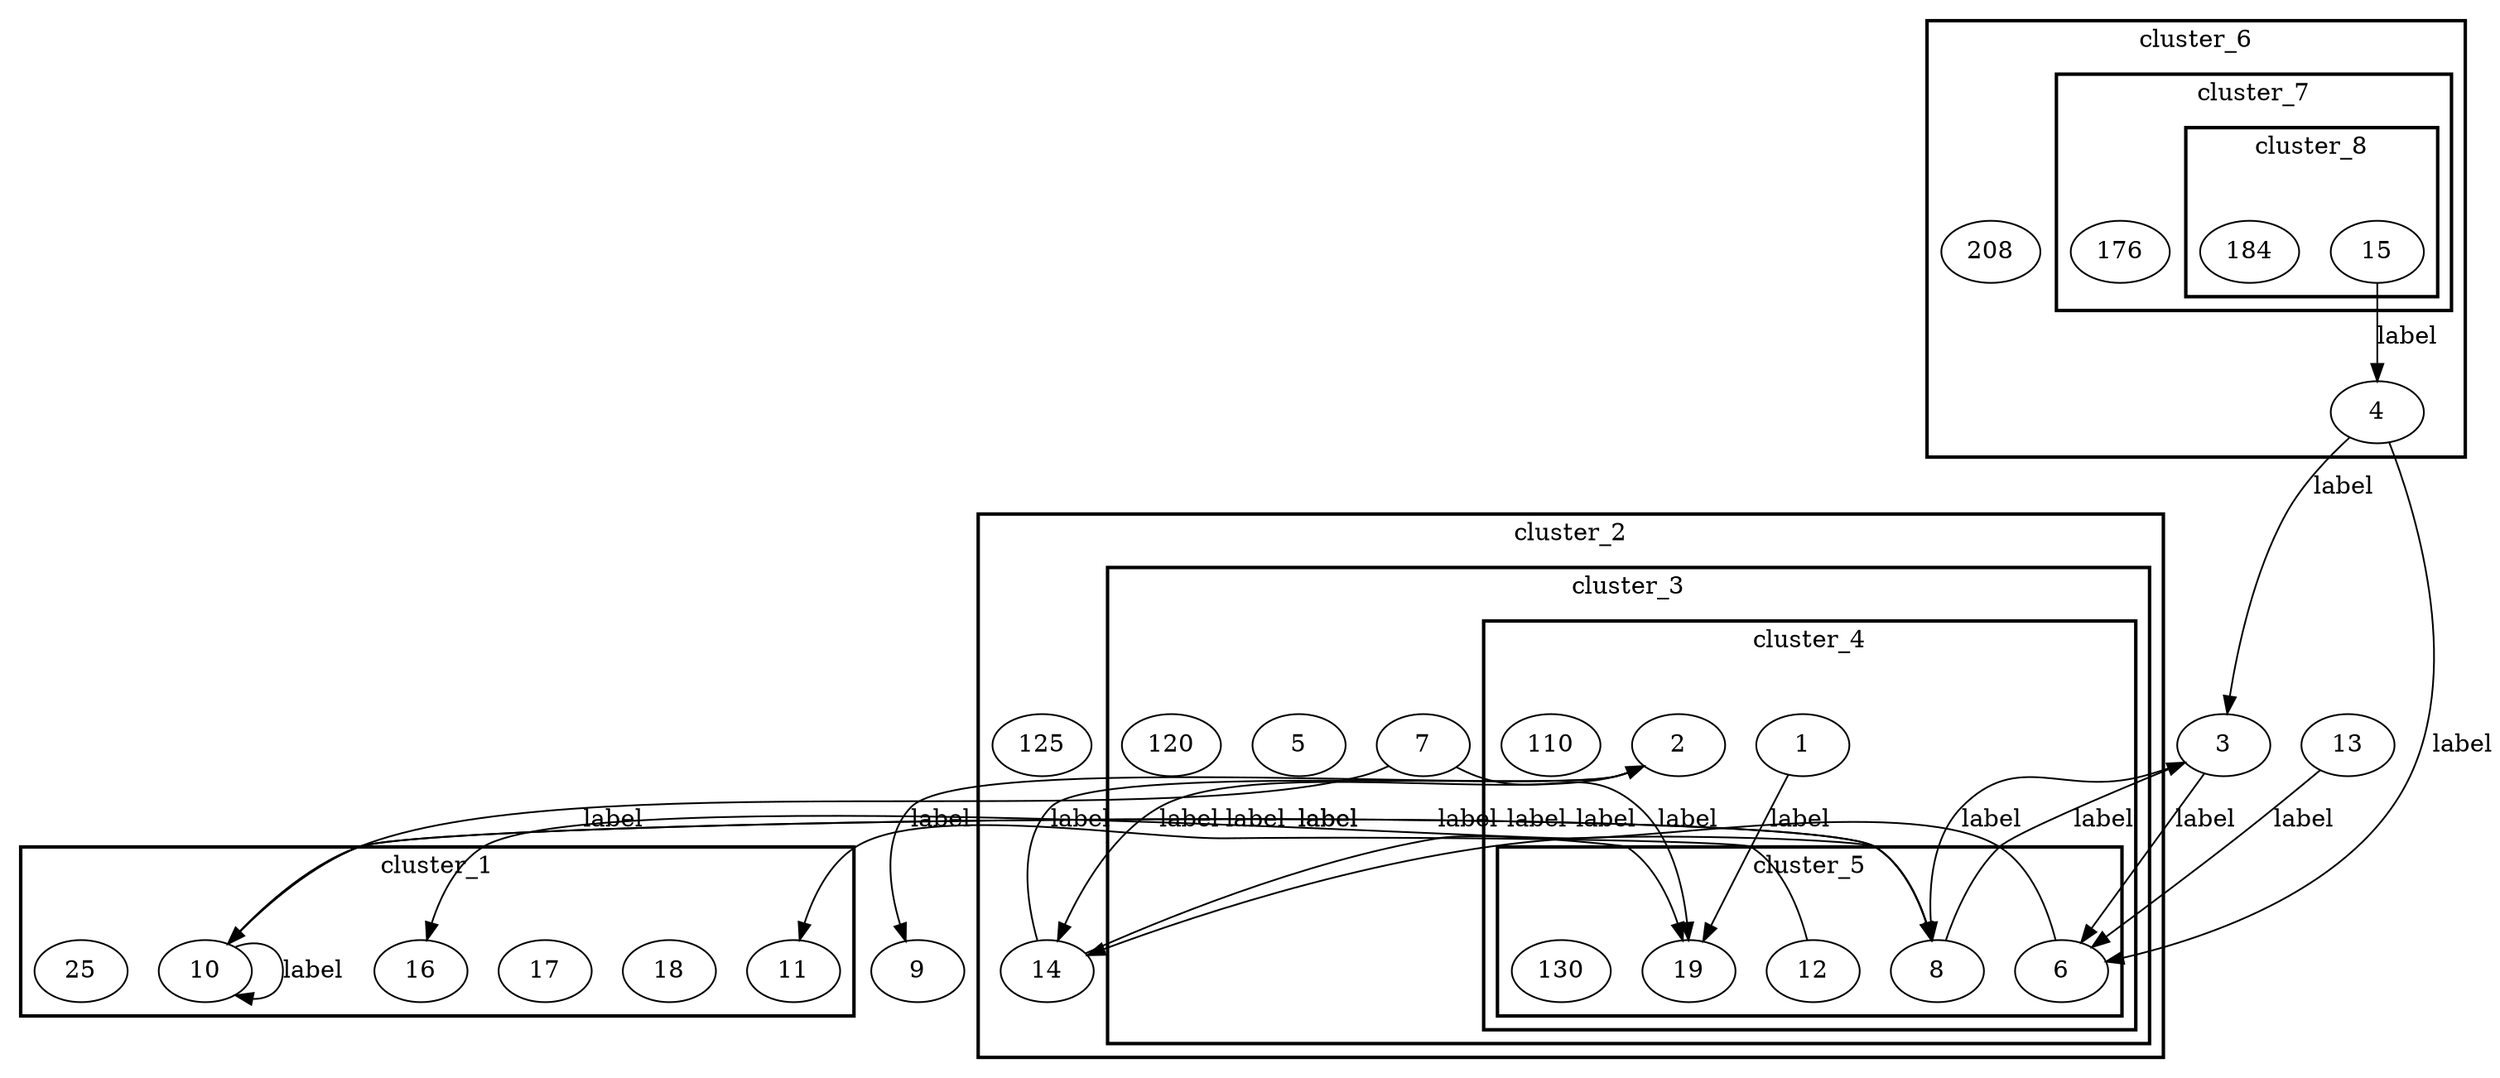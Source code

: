 digraph G {
splines=spline
edge[label="label"]
subgraph cluster_1 {
style="bold"
label="cluster_1"
11
18
17
10
16
25
}
subgraph cluster_2 {
style="bold"
label="cluster_2"
14
6
6
2
8
subgraph cluster_3 {
style="bold"
label="cluster_3"
10
7
5
2
subgraph cluster_4 {
style="bold"
label="cluster_4"
2
1
subgraph cluster_5 {
style="bold"
label="cluster_5"
12
19
6
8
10
8
130
}
110
}
120
}
125
}
subgraph cluster_6 {
style="bold"
label="cluster_6"
4
8
15
7
15
4
subgraph cluster_7 {
style="bold"
label="cluster_7"
8
1
subgraph cluster_8 {
style="bold"
label="cluster_8"
15
18
18
184
}
176
}
208
}
7->19
13->6
14->2
10->8
2->9
8->14
2->14
10->10
4->3
15->4
1->19
10->8
12->11
3->8
7->10
4->6
3->6
8->3
6->16
14->19
}
